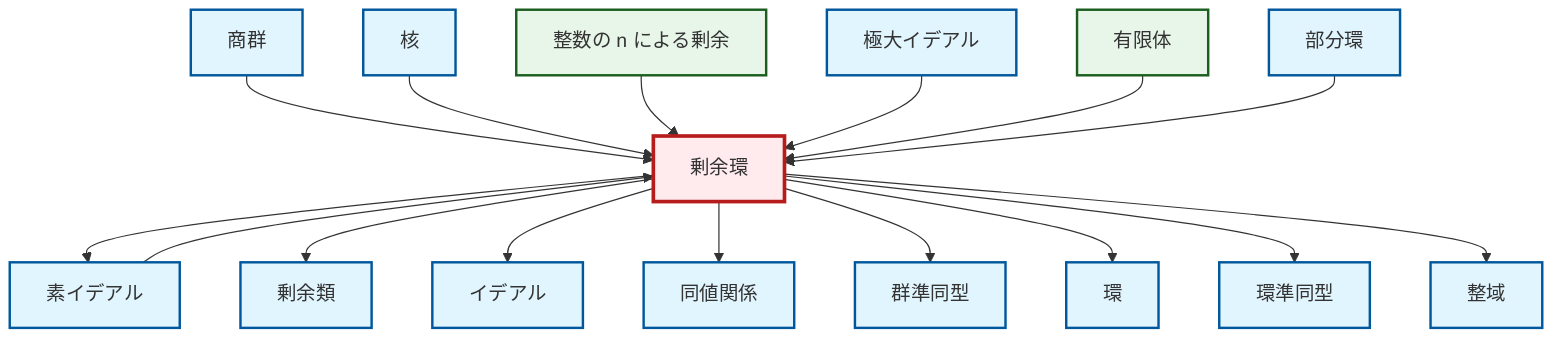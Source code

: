 graph TD
    classDef definition fill:#e1f5fe,stroke:#01579b,stroke-width:2px
    classDef theorem fill:#f3e5f5,stroke:#4a148c,stroke-width:2px
    classDef axiom fill:#fff3e0,stroke:#e65100,stroke-width:2px
    classDef example fill:#e8f5e9,stroke:#1b5e20,stroke-width:2px
    classDef current fill:#ffebee,stroke:#b71c1c,stroke-width:3px
    def-integral-domain["整域"]:::definition
    def-ring["環"]:::definition
    def-subring["部分環"]:::definition
    def-kernel["核"]:::definition
    def-quotient-group["商群"]:::definition
    def-ideal["イデアル"]:::definition
    ex-quotient-integers-mod-n["整数の n による剰余"]:::example
    def-quotient-ring["剰余環"]:::definition
    def-prime-ideal["素イデアル"]:::definition
    def-maximal-ideal["極大イデアル"]:::definition
    def-homomorphism["群準同型"]:::definition
    ex-finite-field["有限体"]:::example
    def-coset["剰余類"]:::definition
    def-equivalence-relation["同値関係"]:::definition
    def-ring-homomorphism["環準同型"]:::definition
    def-prime-ideal --> def-quotient-ring
    def-quotient-ring --> def-prime-ideal
    def-quotient-group --> def-quotient-ring
    def-quotient-ring --> def-coset
    def-quotient-ring --> def-ideal
    def-quotient-ring --> def-equivalence-relation
    def-kernel --> def-quotient-ring
    ex-quotient-integers-mod-n --> def-quotient-ring
    def-maximal-ideal --> def-quotient-ring
    def-quotient-ring --> def-homomorphism
    def-quotient-ring --> def-ring
    def-quotient-ring --> def-ring-homomorphism
    ex-finite-field --> def-quotient-ring
    def-subring --> def-quotient-ring
    def-quotient-ring --> def-integral-domain
    class def-quotient-ring current